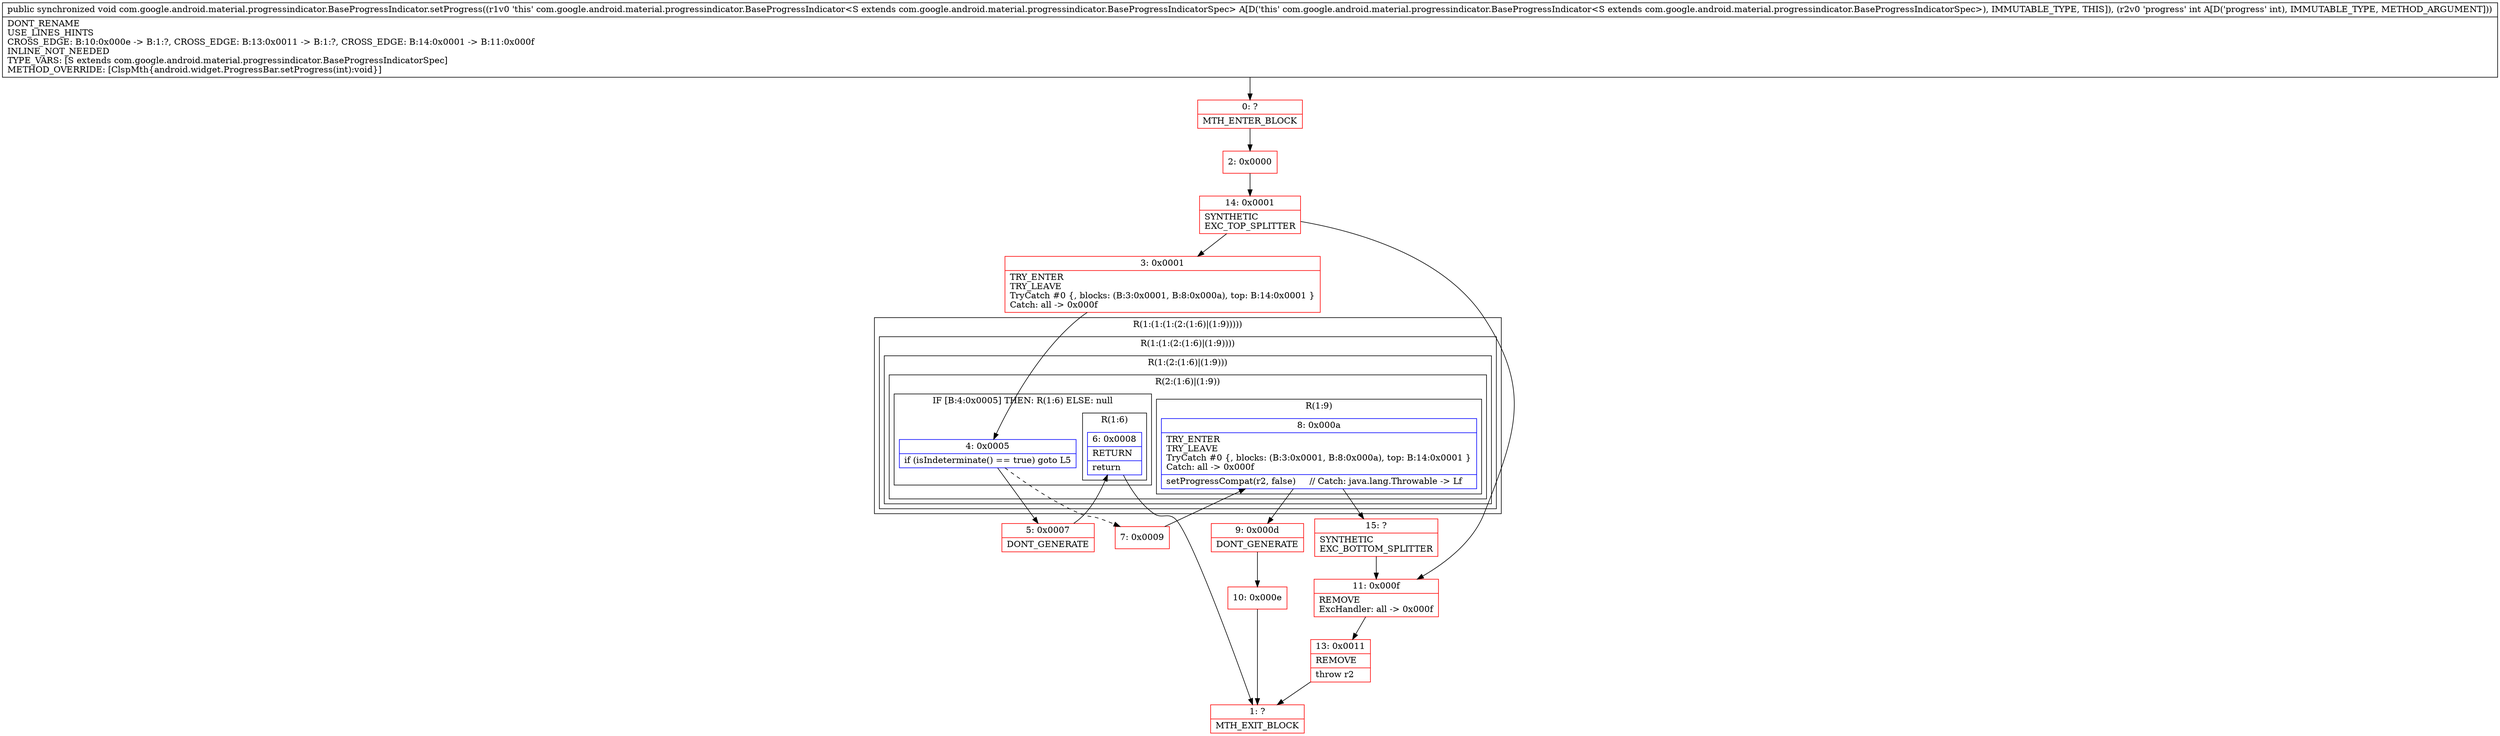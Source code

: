 digraph "CFG forcom.google.android.material.progressindicator.BaseProgressIndicator.setProgress(I)V" {
subgraph cluster_Region_520787389 {
label = "R(1:(1:(1:(2:(1:6)|(1:9)))))";
node [shape=record,color=blue];
subgraph cluster_Region_1203669892 {
label = "R(1:(1:(2:(1:6)|(1:9))))";
node [shape=record,color=blue];
subgraph cluster_Region_2065424140 {
label = "R(1:(2:(1:6)|(1:9)))";
node [shape=record,color=blue];
subgraph cluster_Region_1936601502 {
label = "R(2:(1:6)|(1:9))";
node [shape=record,color=blue];
subgraph cluster_IfRegion_948106547 {
label = "IF [B:4:0x0005] THEN: R(1:6) ELSE: null";
node [shape=record,color=blue];
Node_4 [shape=record,label="{4\:\ 0x0005|if (isIndeterminate() == true) goto L5\l}"];
subgraph cluster_Region_190032652 {
label = "R(1:6)";
node [shape=record,color=blue];
Node_6 [shape=record,label="{6\:\ 0x0008|RETURN\l|return\l}"];
}
}
subgraph cluster_Region_773187285 {
label = "R(1:9)";
node [shape=record,color=blue];
Node_8 [shape=record,label="{8\:\ 0x000a|TRY_ENTER\lTRY_LEAVE\lTryCatch #0 \{, blocks: (B:3:0x0001, B:8:0x000a), top: B:14:0x0001 \}\lCatch: all \-\> 0x000f\l|setProgressCompat(r2, false)     \/\/ Catch: java.lang.Throwable \-\> Lf\l}"];
}
}
}
}
}
Node_0 [shape=record,color=red,label="{0\:\ ?|MTH_ENTER_BLOCK\l}"];
Node_2 [shape=record,color=red,label="{2\:\ 0x0000}"];
Node_14 [shape=record,color=red,label="{14\:\ 0x0001|SYNTHETIC\lEXC_TOP_SPLITTER\l}"];
Node_3 [shape=record,color=red,label="{3\:\ 0x0001|TRY_ENTER\lTRY_LEAVE\lTryCatch #0 \{, blocks: (B:3:0x0001, B:8:0x000a), top: B:14:0x0001 \}\lCatch: all \-\> 0x000f\l}"];
Node_5 [shape=record,color=red,label="{5\:\ 0x0007|DONT_GENERATE\l}"];
Node_1 [shape=record,color=red,label="{1\:\ ?|MTH_EXIT_BLOCK\l}"];
Node_7 [shape=record,color=red,label="{7\:\ 0x0009}"];
Node_9 [shape=record,color=red,label="{9\:\ 0x000d|DONT_GENERATE\l}"];
Node_10 [shape=record,color=red,label="{10\:\ 0x000e}"];
Node_15 [shape=record,color=red,label="{15\:\ ?|SYNTHETIC\lEXC_BOTTOM_SPLITTER\l}"];
Node_11 [shape=record,color=red,label="{11\:\ 0x000f|REMOVE\lExcHandler: all \-\> 0x000f\l}"];
Node_13 [shape=record,color=red,label="{13\:\ 0x0011|REMOVE\l|throw r2\l}"];
MethodNode[shape=record,label="{public synchronized void com.google.android.material.progressindicator.BaseProgressIndicator.setProgress((r1v0 'this' com.google.android.material.progressindicator.BaseProgressIndicator\<S extends com.google.android.material.progressindicator.BaseProgressIndicatorSpec\> A[D('this' com.google.android.material.progressindicator.BaseProgressIndicator\<S extends com.google.android.material.progressindicator.BaseProgressIndicatorSpec\>), IMMUTABLE_TYPE, THIS]), (r2v0 'progress' int A[D('progress' int), IMMUTABLE_TYPE, METHOD_ARGUMENT]))  | DONT_RENAME\lUSE_LINES_HINTS\lCROSS_EDGE: B:10:0x000e \-\> B:1:?, CROSS_EDGE: B:13:0x0011 \-\> B:1:?, CROSS_EDGE: B:14:0x0001 \-\> B:11:0x000f\lINLINE_NOT_NEEDED\lTYPE_VARS: [S extends com.google.android.material.progressindicator.BaseProgressIndicatorSpec]\lMETHOD_OVERRIDE: [ClspMth\{android.widget.ProgressBar.setProgress(int):void\}]\l}"];
MethodNode -> Node_0;Node_4 -> Node_5;
Node_4 -> Node_7[style=dashed];
Node_6 -> Node_1;
Node_8 -> Node_9;
Node_8 -> Node_15;
Node_0 -> Node_2;
Node_2 -> Node_14;
Node_14 -> Node_3;
Node_14 -> Node_11;
Node_3 -> Node_4;
Node_5 -> Node_6;
Node_7 -> Node_8;
Node_9 -> Node_10;
Node_10 -> Node_1;
Node_15 -> Node_11;
Node_11 -> Node_13;
Node_13 -> Node_1;
}


